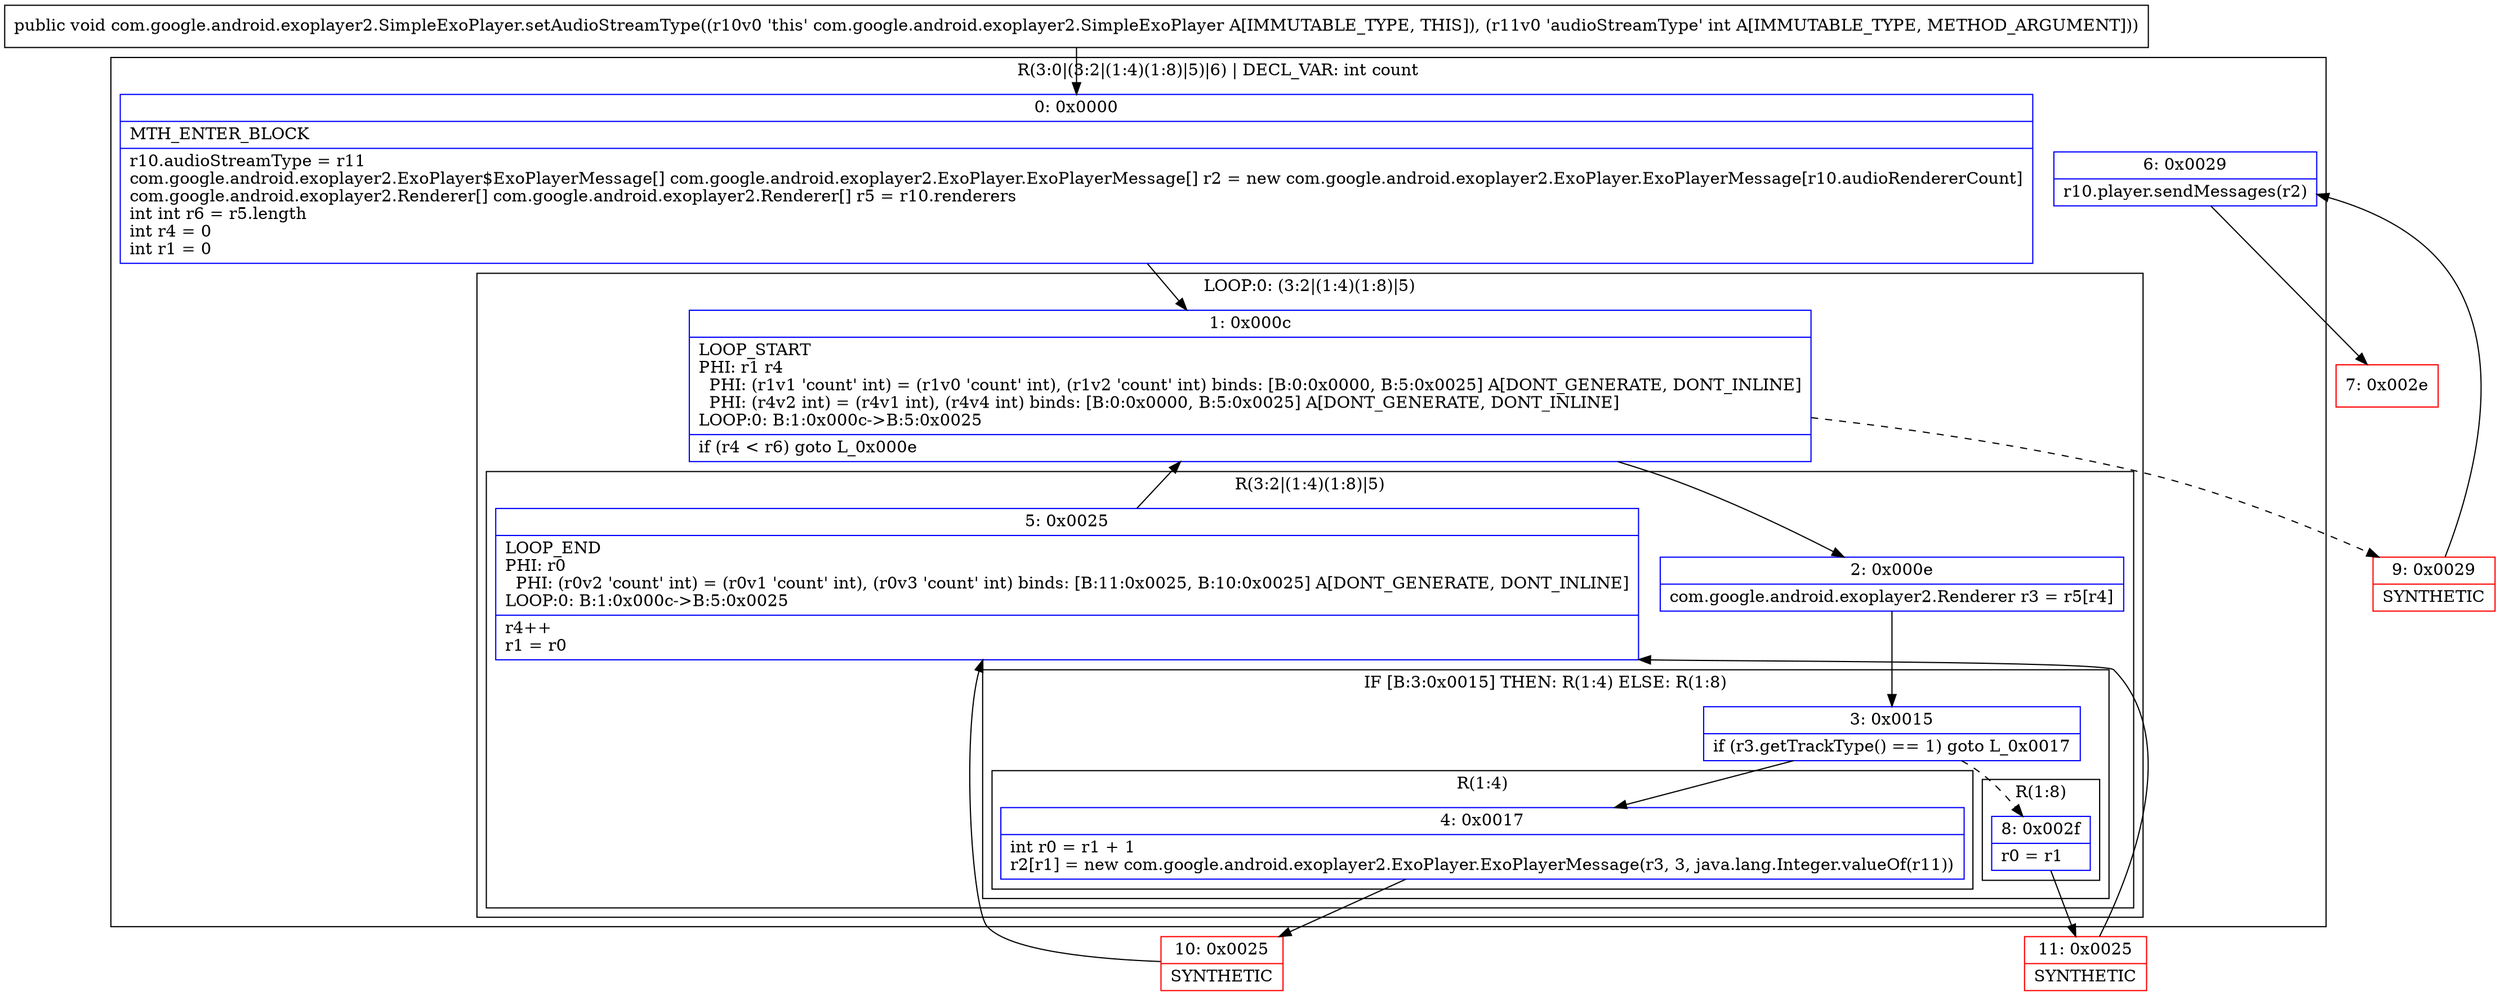 digraph "CFG forcom.google.android.exoplayer2.SimpleExoPlayer.setAudioStreamType(I)V" {
subgraph cluster_Region_1913107563 {
label = "R(3:0|(3:2|(1:4)(1:8)|5)|6) | DECL_VAR: int count\l";
node [shape=record,color=blue];
Node_0 [shape=record,label="{0\:\ 0x0000|MTH_ENTER_BLOCK\l|r10.audioStreamType = r11\lcom.google.android.exoplayer2.ExoPlayer$ExoPlayerMessage[] com.google.android.exoplayer2.ExoPlayer.ExoPlayerMessage[] r2 = new com.google.android.exoplayer2.ExoPlayer.ExoPlayerMessage[r10.audioRendererCount]\lcom.google.android.exoplayer2.Renderer[] com.google.android.exoplayer2.Renderer[] r5 = r10.renderers\lint int r6 = r5.length\lint r4 = 0\lint r1 = 0\l}"];
subgraph cluster_LoopRegion_2065413910 {
label = "LOOP:0: (3:2|(1:4)(1:8)|5)";
node [shape=record,color=blue];
Node_1 [shape=record,label="{1\:\ 0x000c|LOOP_START\lPHI: r1 r4 \l  PHI: (r1v1 'count' int) = (r1v0 'count' int), (r1v2 'count' int) binds: [B:0:0x0000, B:5:0x0025] A[DONT_GENERATE, DONT_INLINE]\l  PHI: (r4v2 int) = (r4v1 int), (r4v4 int) binds: [B:0:0x0000, B:5:0x0025] A[DONT_GENERATE, DONT_INLINE]\lLOOP:0: B:1:0x000c\-\>B:5:0x0025\l|if (r4 \< r6) goto L_0x000e\l}"];
subgraph cluster_Region_958794720 {
label = "R(3:2|(1:4)(1:8)|5)";
node [shape=record,color=blue];
Node_2 [shape=record,label="{2\:\ 0x000e|com.google.android.exoplayer2.Renderer r3 = r5[r4]\l}"];
subgraph cluster_IfRegion_442507865 {
label = "IF [B:3:0x0015] THEN: R(1:4) ELSE: R(1:8)";
node [shape=record,color=blue];
Node_3 [shape=record,label="{3\:\ 0x0015|if (r3.getTrackType() == 1) goto L_0x0017\l}"];
subgraph cluster_Region_1244435039 {
label = "R(1:4)";
node [shape=record,color=blue];
Node_4 [shape=record,label="{4\:\ 0x0017|int r0 = r1 + 1\lr2[r1] = new com.google.android.exoplayer2.ExoPlayer.ExoPlayerMessage(r3, 3, java.lang.Integer.valueOf(r11))\l}"];
}
subgraph cluster_Region_888201458 {
label = "R(1:8)";
node [shape=record,color=blue];
Node_8 [shape=record,label="{8\:\ 0x002f|r0 = r1\l}"];
}
}
Node_5 [shape=record,label="{5\:\ 0x0025|LOOP_END\lPHI: r0 \l  PHI: (r0v2 'count' int) = (r0v1 'count' int), (r0v3 'count' int) binds: [B:11:0x0025, B:10:0x0025] A[DONT_GENERATE, DONT_INLINE]\lLOOP:0: B:1:0x000c\-\>B:5:0x0025\l|r4++\lr1 = r0\l}"];
}
}
Node_6 [shape=record,label="{6\:\ 0x0029|r10.player.sendMessages(r2)\l}"];
}
Node_7 [shape=record,color=red,label="{7\:\ 0x002e}"];
Node_9 [shape=record,color=red,label="{9\:\ 0x0029|SYNTHETIC\l}"];
Node_10 [shape=record,color=red,label="{10\:\ 0x0025|SYNTHETIC\l}"];
Node_11 [shape=record,color=red,label="{11\:\ 0x0025|SYNTHETIC\l}"];
MethodNode[shape=record,label="{public void com.google.android.exoplayer2.SimpleExoPlayer.setAudioStreamType((r10v0 'this' com.google.android.exoplayer2.SimpleExoPlayer A[IMMUTABLE_TYPE, THIS]), (r11v0 'audioStreamType' int A[IMMUTABLE_TYPE, METHOD_ARGUMENT])) }"];
MethodNode -> Node_0;
Node_0 -> Node_1;
Node_1 -> Node_2;
Node_1 -> Node_9[style=dashed];
Node_2 -> Node_3;
Node_3 -> Node_4;
Node_3 -> Node_8[style=dashed];
Node_4 -> Node_10;
Node_8 -> Node_11;
Node_5 -> Node_1;
Node_6 -> Node_7;
Node_9 -> Node_6;
Node_10 -> Node_5;
Node_11 -> Node_5;
}

